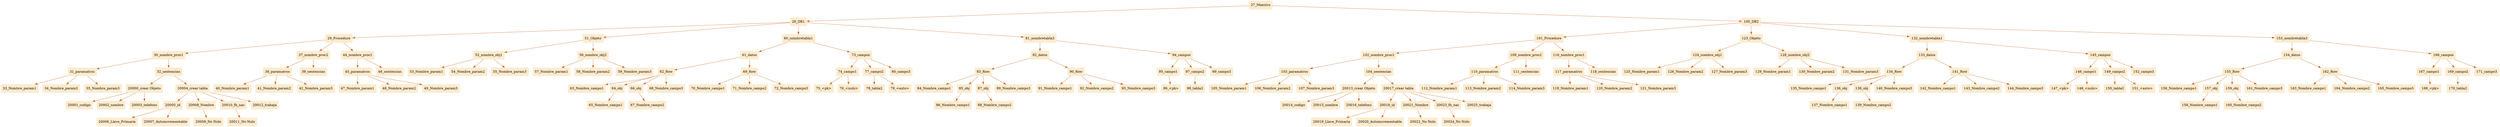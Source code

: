 digraph G {node[shape=box, style=filled, color=blanchedalmond]; edge[color=chocolate3];rankdir=UD 

"27_Maestro"->"28_DB1""28_DB1"->"29_Procedure""29_Procedure"->"30_nombre_proc1""30_nombre_proc1"->"31_paramatros""31_paramatros"->"33_Nombre_param1""31_paramatros"->"34_Nombre_param2""31_paramatros"->"35_Nombre_param3""30_nombre_proc1"->"32_sentencias""32_sentencias"->"20000_crear Objeto""20000_crear Objeto"->"20001_codigo""20000_crear Objeto"->"20002_nombre""20000_crear Objeto"->"20003_telefono""32_sentencias"->"20004_crear tabla""20004_crear tabla"->"20005_id""20005_id"->"20006_Llave_Primaria""20005_id"->"20007_Autoincrementable""20004_crear tabla"->"20008_Nombre""20008_Nombre"->"20009_No Nulo""20004_crear tabla"->"20010_fh_nac""20010_fh_nac"->"20011_No Nulo""20004_crear tabla"->"20012_trabaja""29_Procedure"->"37_nombre_proc2""37_nombre_proc2"->"38_paramatros""38_paramatros"->"40_Nombre_param1""38_paramatros"->"41_Nombre_param2""38_paramatros"->"42_Nombre_param3""37_nombre_proc2"->"39_sentencias""29_Procedure"->"44_nombre_proc1""44_nombre_proc1"->"45_paramatros""45_paramatros"->"47_Nombre_param1""45_paramatros"->"48_Nombre_param2""45_paramatros"->"49_Nombre_param3""44_nombre_proc1"->"46_sentencias""28_DB1"->"51_Objeto""51_Objeto"->"52_nombre_obj1""52_nombre_obj1"->"53_Nombre_param1""52_nombre_obj1"->"54_Nombre_param2""52_nombre_obj1"->"55_Nombre_param3""51_Objeto"->"56_nombre_obj2""56_nombre_obj2"->"57_Nombre_param1""56_nombre_obj2"->"58_Nombre_param2""56_nombre_obj2"->"59_Nombre_param3""28_DB1"->"60_nombretabla1""60_nombretabla1"->"61_datos""61_datos"->"62_Row""62_Row"->"63_Nombre_campo1""62_Row"->"64_obj""64_obj"->"65_Nombre_campo1""62_Row"->"66_obj""66_obj"->"67_Nombre_campo2""62_Row"->"68_Nombre_campo3""61_datos"->"69_Row""69_Row"->"70_Nombre_campo1""69_Row"->"71_Nombre_campo2""69_Row"->"72_Nombre_campo3""60_nombretabla1"->"73_campos""73_campos"->"74_campo1""74_campo1"->"75_<pk>""74_campo1"->"76_<nulo>""73_campos"->"77_campo2""77_campo2"->"78_tabla2""77_campo2"->"79_<auto>""73_campos"->"80_campo3""28_DB1"->"81_nombretabla3""81_nombretabla3"->"82_datos""82_datos"->"83_Row""83_Row"->"84_Nombre_campo1""83_Row"->"85_obj""85_obj"->"86_Nombre_campo1""83_Row"->"87_obj""87_obj"->"88_Nombre_campo2""83_Row"->"89_Nombre_campo3""82_datos"->"90_Row""90_Row"->"91_Nombre_campo1""90_Row"->"92_Nombre_campo2""90_Row"->"93_Nombre_campo3""81_nombretabla3"->"94_campos""94_campos"->"95_campo1""95_campo1"->"96_<pk>""94_campos"->"97_campo2""97_campo2"->"98_tabla2""94_campos"->"99_campo3""27_Maestro"->"100_DB2""100_DB2"->"101_Procedure""101_Procedure"->"102_nombre_proc1""102_nombre_proc1"->"103_paramatros""103_paramatros"->"105_Nombre_param1""103_paramatros"->"106_Nombre_param2""103_paramatros"->"107_Nombre_param3""102_nombre_proc1"->"104_sentencias""104_sentencias"->"20013_crear Objeto""20013_crear Objeto"->"20014_codigo""20013_crear Objeto"->"20015_nombre""20013_crear Objeto"->"20016_telefono""104_sentencias"->"20017_crear tabla""20017_crear tabla"->"20018_id""20018_id"->"20019_Llave_Primaria""20018_id"->"20020_Autoincrementable""20017_crear tabla"->"20021_Nombre""20021_Nombre"->"20022_No Nulo""20017_crear tabla"->"20023_fh_nac""20023_fh_nac"->"20024_No Nulo""20017_crear tabla"->"20025_trabaja""101_Procedure"->"109_nombre_proc2""109_nombre_proc2"->"110_paramatros""110_paramatros"->"112_Nombre_param1""110_paramatros"->"113_Nombre_param2""110_paramatros"->"114_Nombre_param3""109_nombre_proc2"->"111_sentencias""101_Procedure"->"116_nombre_proc1""116_nombre_proc1"->"117_paramatros""117_paramatros"->"119_Nombre_param1""117_paramatros"->"120_Nombre_param2""117_paramatros"->"121_Nombre_param3""116_nombre_proc1"->"118_sentencias""100_DB2"->"123_Objeto""123_Objeto"->"124_nombre_obj1""124_nombre_obj1"->"125_Nombre_param1""124_nombre_obj1"->"126_Nombre_param2""124_nombre_obj1"->"127_Nombre_param3""123_Objeto"->"128_nombre_obj2""128_nombre_obj2"->"129_Nombre_param1""128_nombre_obj2"->"130_Nombre_param2""128_nombre_obj2"->"131_Nombre_param3""100_DB2"->"132_nombretabla1""132_nombretabla1"->"133_datos""133_datos"->"134_Row""134_Row"->"135_Nombre_campo1""134_Row"->"136_obj""136_obj"->"137_Nombre_campo1""134_Row"->"138_obj""138_obj"->"139_Nombre_campo2""134_Row"->"140_Nombre_campo3""133_datos"->"141_Row""141_Row"->"142_Nombre_campo1""141_Row"->"143_Nombre_campo2""141_Row"->"144_Nombre_campo3""132_nombretabla1"->"145_campos""145_campos"->"146_campo1""146_campo1"->"147_<pk>""146_campo1"->"148_<nulo>""145_campos"->"149_campo2""149_campo2"->"150_tabla2""149_campo2"->"151_<auto>""145_campos"->"152_campo3""100_DB2"->"153_nombretabla3""153_nombretabla3"->"154_datos""154_datos"->"155_Row""155_Row"->"156_Nombre_campo1""155_Row"->"157_obj""157_obj"->"158_Nombre_campo1""155_Row"->"159_obj""159_obj"->"160_Nombre_campo2""155_Row"->"161_Nombre_campo3""154_datos"->"162_Row""162_Row"->"163_Nombre_campo1""162_Row"->"164_Nombre_campo2""162_Row"->"165_Nombre_campo3""153_nombretabla3"->"166_campos""166_campos"->"167_campo1""167_campo1"->"168_<pk>""166_campos"->"169_campo2""169_campo2"->"170_tabla2""166_campos"->"171_campo3"

}
